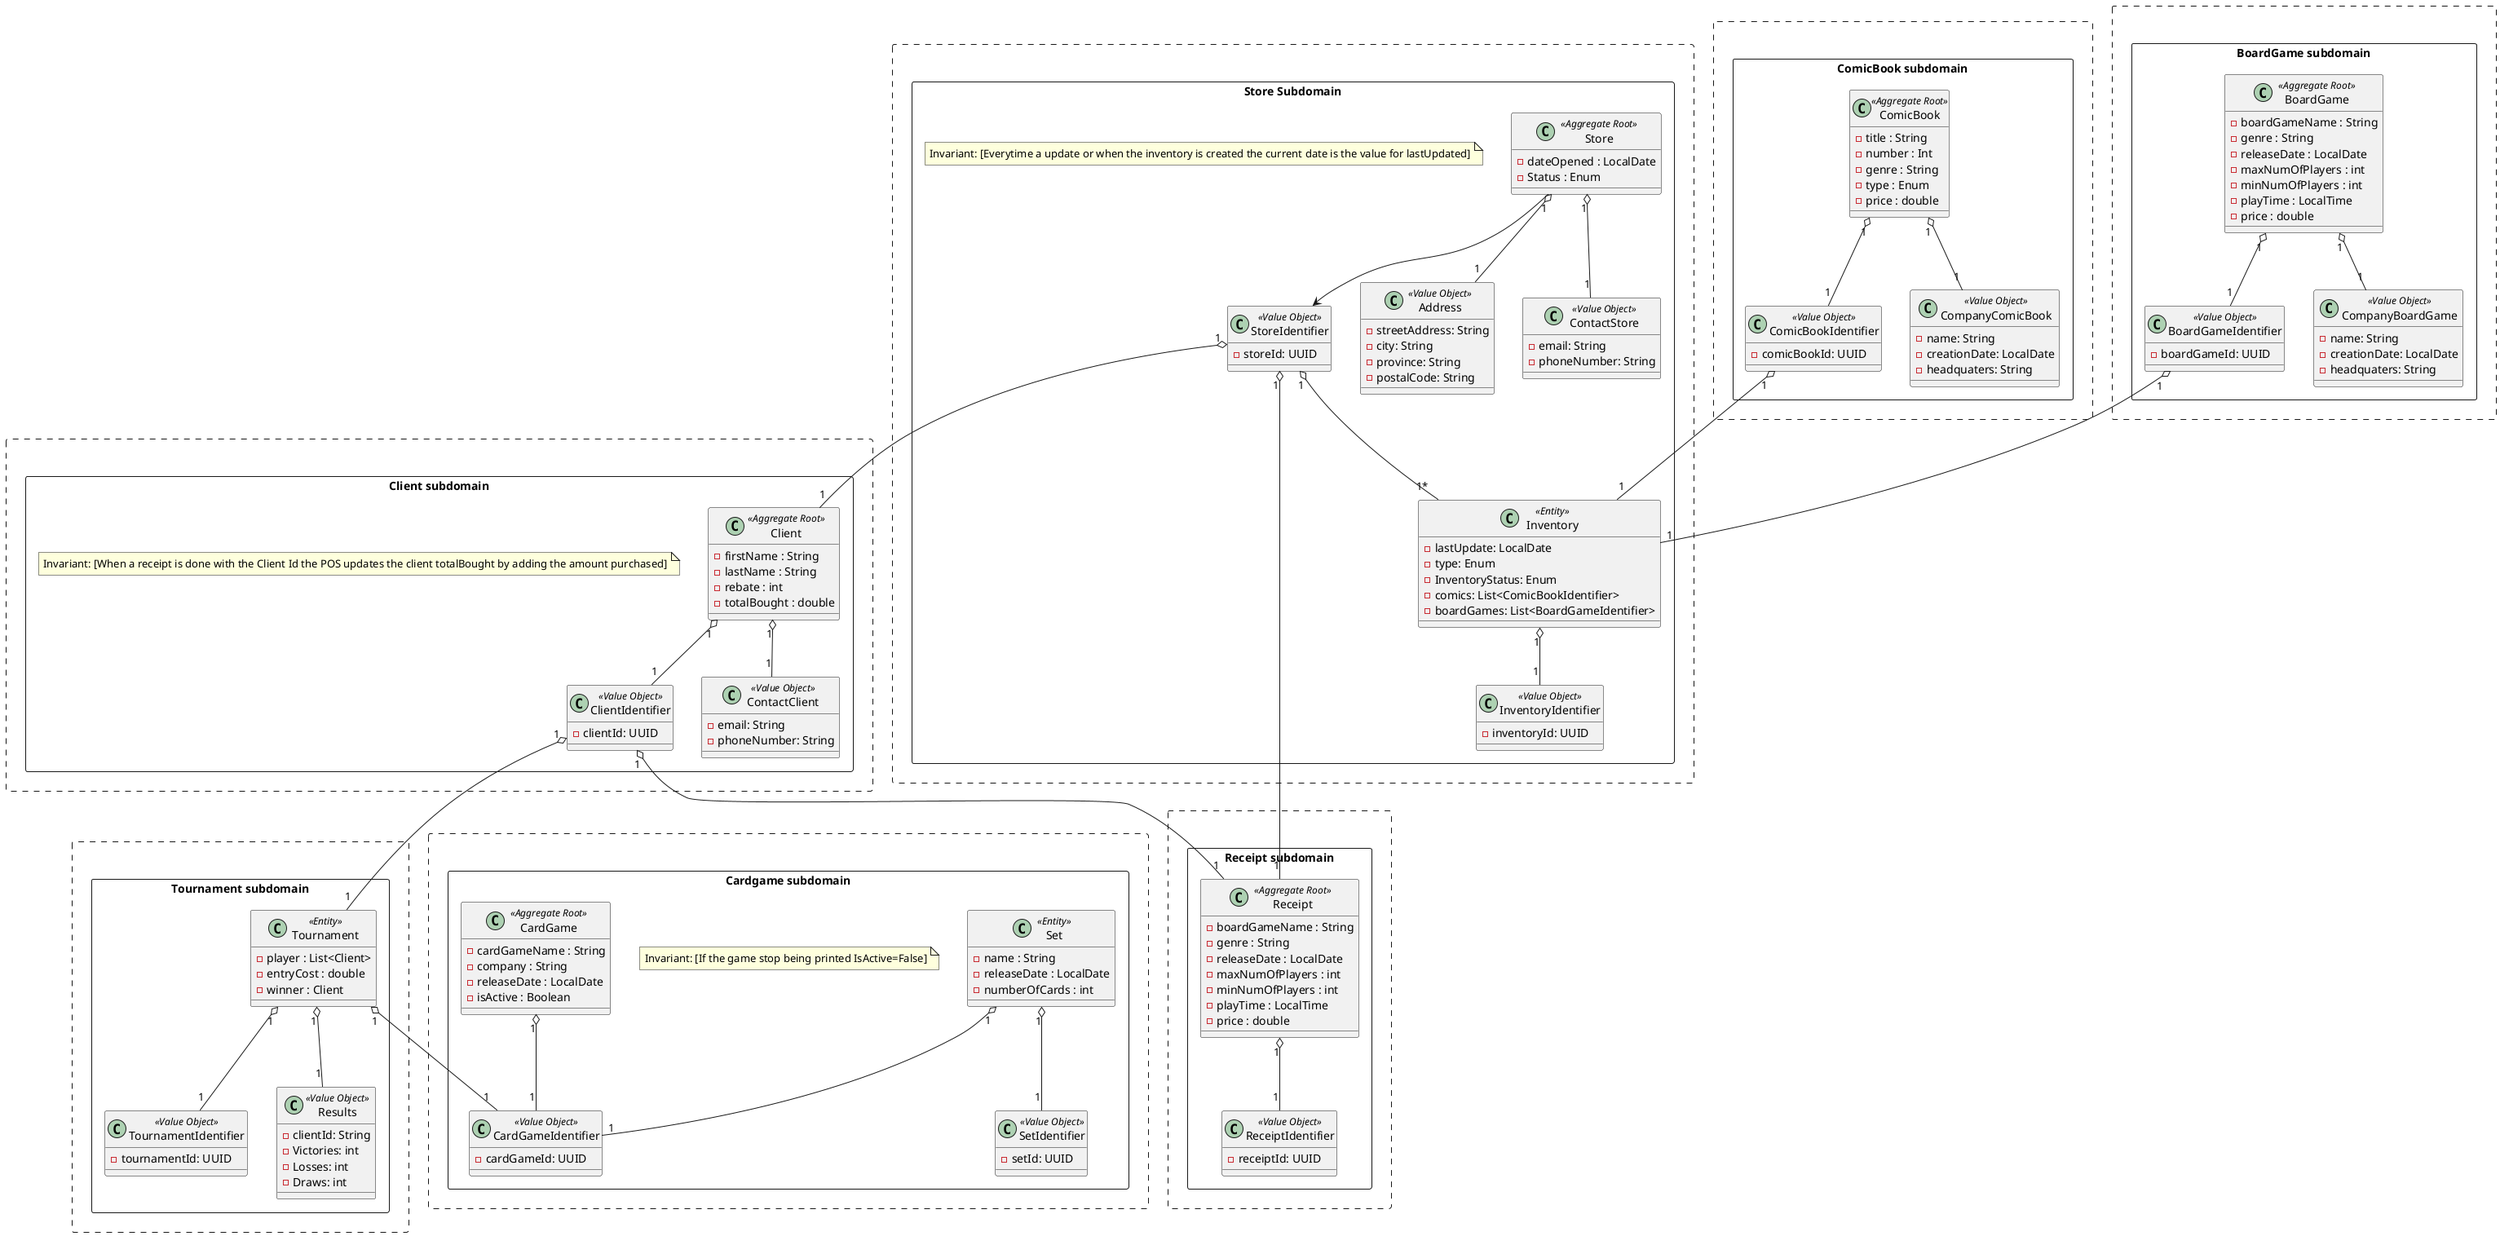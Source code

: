 @startuml
!define ENTITY(entityName) class entityName << Entity >>
!define AGGREGATE_ROOT(aggregateRootName) class aggregateRootName << Aggregate Root >>
!define VALUE_OBJECT(valueObjectName) class valueObjectName << Value Object >>

rectangle " " as BoundedContextStore #line.dashed {
    rectangle "Store Subdomain"{
        ENTITY(Store) {
            -dateOpened : LocalDate
            -Status : Enum
        }



        VALUE_OBJECT(StoreIdentifier) {
            -storeId: UUID
        }

        VALUE_OBJECT(Address) {
            -streetAddress: String
            -city: String
            -province: String
            -postalCode: String
        }
        VALUE_OBJECT(ContactStore) {
                    -email: String
                    -phoneNumber: String
                }


     ENTITY(Inventory) {
                    -lastUpdate: LocalDate
                    -type: Enum
                    -InventoryStatus: Enum
                    -comics: List<ComicBookIdentifier>
                    -boardGames: List<BoardGameIdentifier>
                }

       VALUE_OBJECT(InventoryIdentifier) {
                            -inventoryId: UUID
                        }
        Store "1" o-- "1" Address
        Store "1" o-- "1" ContactStore
        Store --> StoreIdentifier

        Inventory "1" o-- "1" InventoryIdentifier

        StoreIdentifier "1" o-- "1*" Inventory
        AGGREGATE_ROOT(Store)
        note "Invariant: [Everytime a update or when the inventory is created the current date is the value for lastUpdated]" as inventoryInvariant1

    }
}
rectangle " " as BoundedContextClient #line.dashed {
    rectangle "Client subdomain"{
   AGGREGATE_ROOT(Client) {
            -firstName : String
            -lastName : String
            -rebate : int
            -totalBought : double
        }



        VALUE_OBJECT(ClientIdentifier) {
            -clientId: UUID
        }

        VALUE_OBJECT(ContactClient) {
                    -email: String
                    -phoneNumber: String
                }
        note "Invariant: [When a receipt is done with the Client Id the POS updates the client totalBought by adding the amount purchased]" as clientInvariant1


        StoreIdentifier "1" o-- "1" Client
        Client "1" o-- "1" ContactClient
        Client "1" o-- "1" ClientIdentifier
}
    }


    rectangle " " as BoundedContextTournament #line.dashed {
        rectangle "Tournament subdomain"{
       ENTITY(Tournament) {
                -player : List<Client>
                -entryCost : double
                -winner : Client
            }



            VALUE_OBJECT(TournamentIdentifier) {
                -tournamentId: UUID
            }

            VALUE_OBJECT(Results) {
                        -clientId: String
                        -Victories: int
                        -Losses: int
                        -Draws: int
                    }


        ClientIdentifier "1" o-- "1" "Tournament"
        Tournament "1" o-- "1" Results
        Tournament "1" o-- "1" TournamentIdentifier
    }
        }



    rectangle " " as BoundedContextCardGame #line.dashed {
        rectangle "Cardgame subdomain"{
       AGGREGATE_ROOT(CardGame) {
                -cardGameName : String
                -company : String
                -releaseDate : LocalDate
                -isActive : Boolean
            }

        note "Invariant: [If the game stop being printed IsActive=False]" as cardGameInvariant1


            VALUE_OBJECT(CardGameIdentifier) {
                -cardGameId: UUID
            }



            ENTITY(Set) {
                -name : String
                -releaseDate : LocalDate
                -numberOfCards : int
            }
            VALUE_OBJECT(SetIdentifier) {
                                    -setId: UUID
            }

            CardGame "1" o-- "1" CardGameIdentifier
            Set "1" o-- "1" CardGameIdentifier
            Set "1" o-- "1" SetIdentifier
            "Tournament" "1" o-- "1" CardGameIdentifier


        }
        }


        rectangle " " as BoundedContextComicBook #line.dashed {
                rectangle "ComicBook subdomain"{
               AGGREGATE_ROOT(ComicBook) {
                        -title : String
                        -number : Int
                        -genre : String
                        -type : Enum
                        -price : double
                    }



                    VALUE_OBJECT(ComicBookIdentifier) {
                        -comicBookId: UUID
                    }




                    VALUE_OBJECT(CompanyComicBook) {
                          -name: String
                          -creationDate: LocalDate
                          -headquaters: String
                    }

                    ComicBook "1" o-- "1" ComicBookIdentifier
                    ComicBook "1" o-- "1" CompanyComicBook

                    "ComicBookIdentifier" "1" o-- "1" Inventory


                }
                }


 rectangle " " as BoundedContextBoardGame #line.dashed {
                rectangle "BoardGame subdomain"{
               AGGREGATE_ROOT(BoardGame) {
                        -boardGameName : String
                        -genre : String
                        -releaseDate : LocalDate
                        -maxNumOfPlayers : int
                        -minNumOfPlayers : int
                        -playTime : LocalTime
                        -price : double
                    }



                    VALUE_OBJECT(BoardGameIdentifier) {
                        -boardGameId: UUID
                    }




                    VALUE_OBJECT(CompanyBoardGame) {
                          -name: String
                          -creationDate: LocalDate
                          -headquaters: String
                    }

                    BoardGame "1" o-- "1" BoardGameIdentifier
                    BoardGame "1" o-- "1" CompanyBoardGame

                    "BoardGameIdentifier" "1" o-- "1" Inventory


                }
                }


 rectangle " " as BoundedContextReceipt #line.dashed {
                rectangle "Receipt subdomain"{
               AGGREGATE_ROOT(Receipt) {
                        -boardGameName : String
                        -genre : String
                        -releaseDate : LocalDate
                        -maxNumOfPlayers : int
                        -minNumOfPlayers : int
                        -playTime : LocalTime
                        -price : double
                    }



                    VALUE_OBJECT(ReceiptIdentifier) {
                        -receiptId: UUID
                    }






                    ClientIdentifier "1" o-- "1" Receipt
                    StoreIdentifier "1" o-- "1" Receipt

                    Receipt "1" o-- "1" ReceiptIdentifier


                }
                }
@enduml
